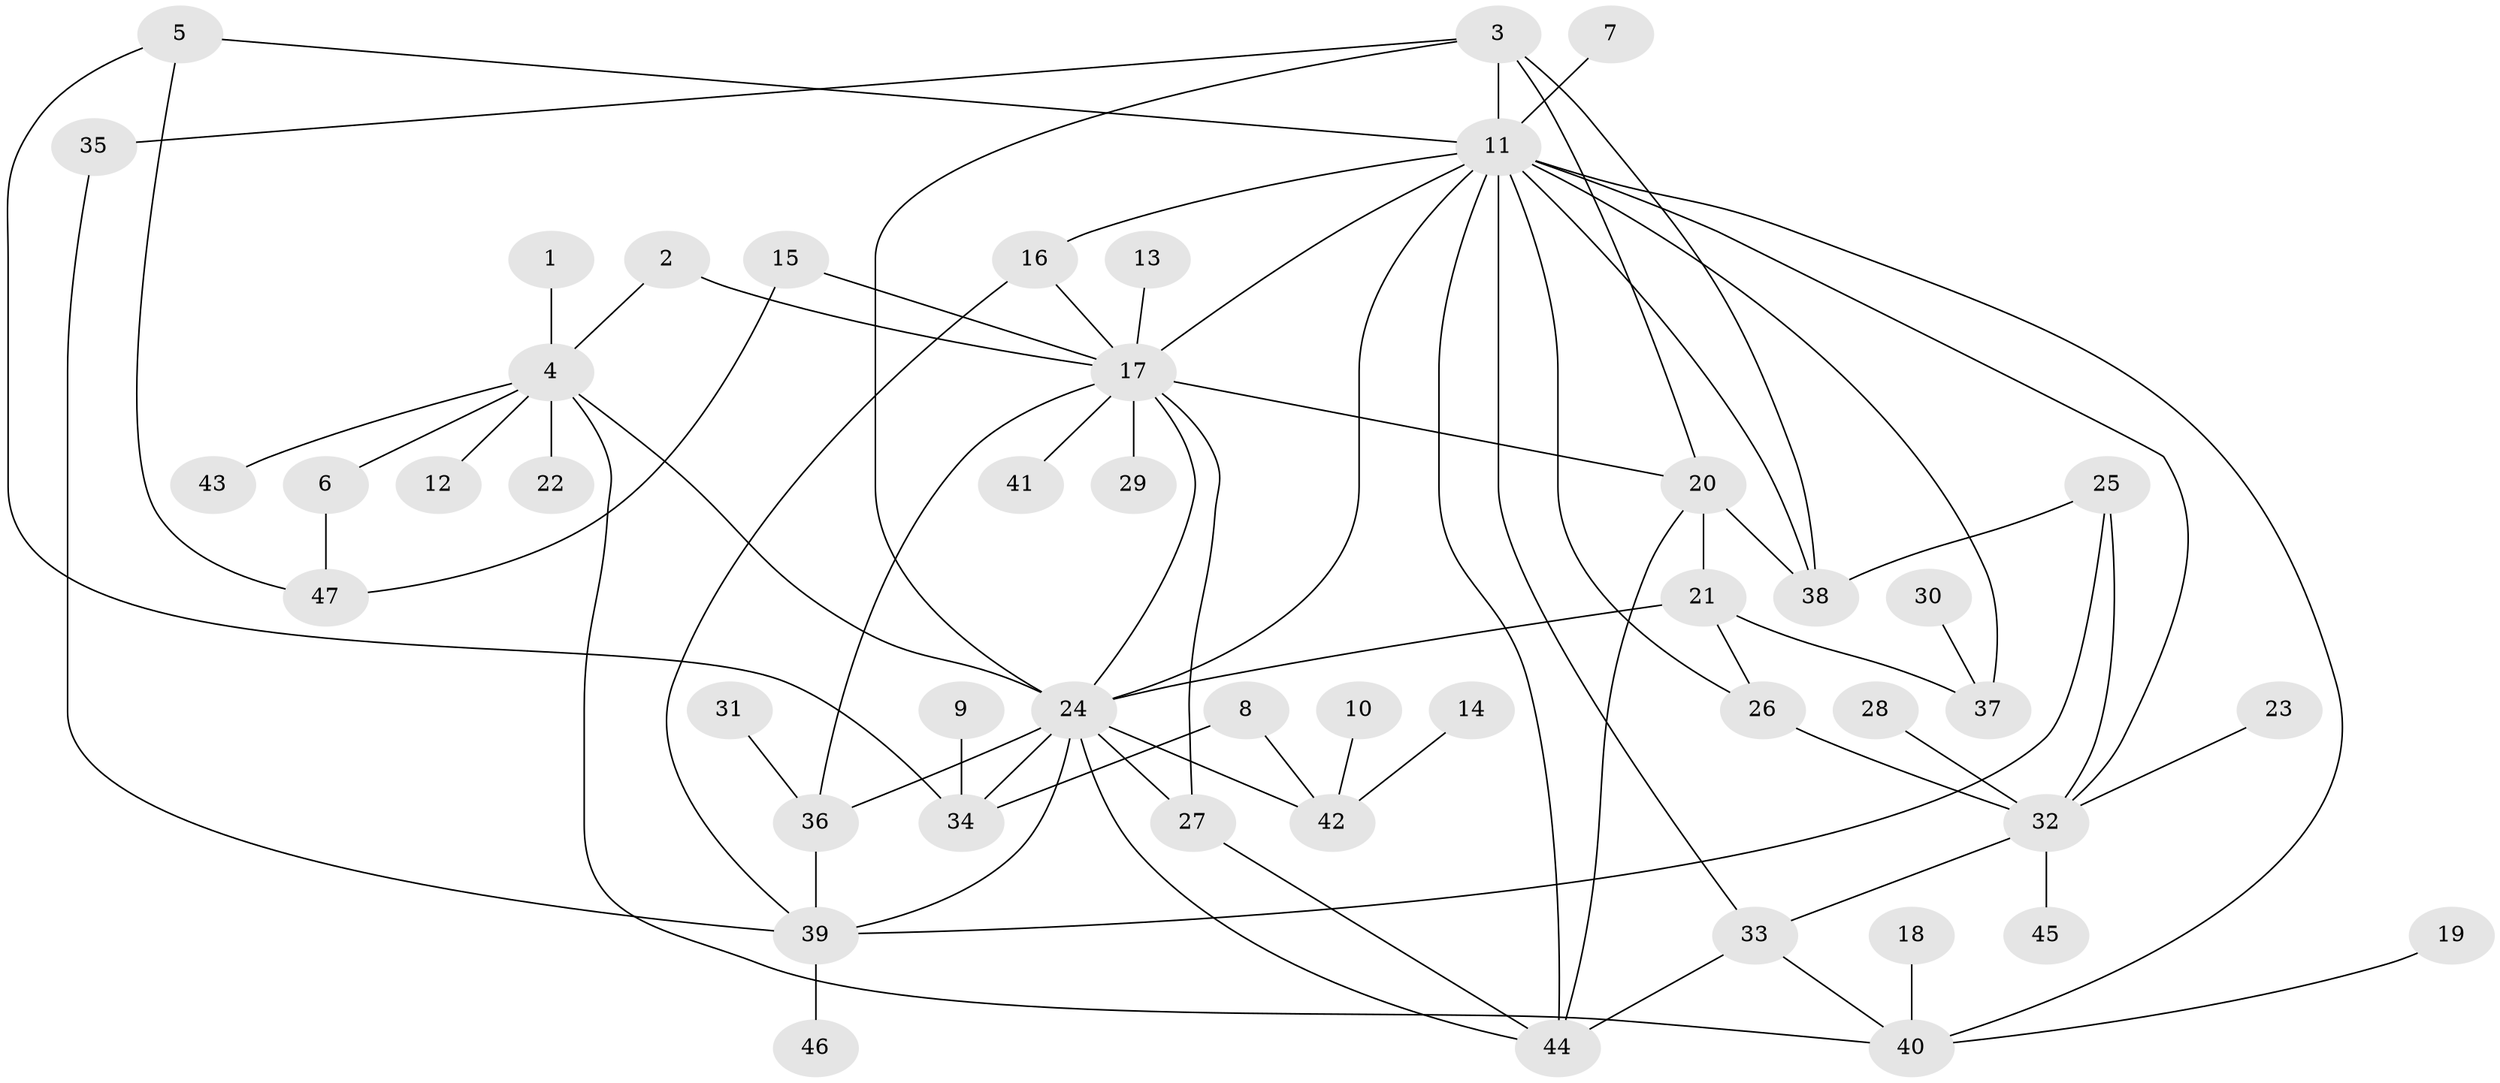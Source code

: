 // original degree distribution, {18: 0.012987012987012988, 7: 0.012987012987012988, 2: 0.24675324675324675, 14: 0.012987012987012988, 3: 0.09090909090909091, 9: 0.025974025974025976, 4: 0.07792207792207792, 1: 0.4155844155844156, 11: 0.012987012987012988, 5: 0.06493506493506493, 6: 0.012987012987012988, 8: 0.012987012987012988}
// Generated by graph-tools (version 1.1) at 2025/36/03/04/25 23:36:55]
// undirected, 47 vertices, 75 edges
graph export_dot {
  node [color=gray90,style=filled];
  1;
  2;
  3;
  4;
  5;
  6;
  7;
  8;
  9;
  10;
  11;
  12;
  13;
  14;
  15;
  16;
  17;
  18;
  19;
  20;
  21;
  22;
  23;
  24;
  25;
  26;
  27;
  28;
  29;
  30;
  31;
  32;
  33;
  34;
  35;
  36;
  37;
  38;
  39;
  40;
  41;
  42;
  43;
  44;
  45;
  46;
  47;
  1 -- 4 [weight=1.0];
  2 -- 4 [weight=1.0];
  2 -- 17 [weight=1.0];
  3 -- 11 [weight=2.0];
  3 -- 20 [weight=1.0];
  3 -- 24 [weight=1.0];
  3 -- 35 [weight=1.0];
  3 -- 38 [weight=1.0];
  4 -- 6 [weight=1.0];
  4 -- 12 [weight=1.0];
  4 -- 22 [weight=1.0];
  4 -- 24 [weight=1.0];
  4 -- 40 [weight=1.0];
  4 -- 43 [weight=1.0];
  5 -- 11 [weight=1.0];
  5 -- 34 [weight=1.0];
  5 -- 47 [weight=1.0];
  6 -- 47 [weight=1.0];
  7 -- 11 [weight=1.0];
  8 -- 34 [weight=1.0];
  8 -- 42 [weight=1.0];
  9 -- 34 [weight=1.0];
  10 -- 42 [weight=1.0];
  11 -- 16 [weight=1.0];
  11 -- 17 [weight=1.0];
  11 -- 24 [weight=1.0];
  11 -- 26 [weight=1.0];
  11 -- 32 [weight=1.0];
  11 -- 33 [weight=1.0];
  11 -- 37 [weight=1.0];
  11 -- 38 [weight=1.0];
  11 -- 40 [weight=1.0];
  11 -- 44 [weight=1.0];
  13 -- 17 [weight=1.0];
  14 -- 42 [weight=1.0];
  15 -- 17 [weight=1.0];
  15 -- 47 [weight=1.0];
  16 -- 17 [weight=1.0];
  16 -- 39 [weight=1.0];
  17 -- 20 [weight=1.0];
  17 -- 24 [weight=1.0];
  17 -- 27 [weight=1.0];
  17 -- 29 [weight=1.0];
  17 -- 36 [weight=1.0];
  17 -- 41 [weight=1.0];
  18 -- 40 [weight=1.0];
  19 -- 40 [weight=1.0];
  20 -- 21 [weight=1.0];
  20 -- 38 [weight=1.0];
  20 -- 44 [weight=1.0];
  21 -- 24 [weight=1.0];
  21 -- 26 [weight=1.0];
  21 -- 37 [weight=1.0];
  23 -- 32 [weight=1.0];
  24 -- 27 [weight=1.0];
  24 -- 34 [weight=1.0];
  24 -- 36 [weight=1.0];
  24 -- 39 [weight=1.0];
  24 -- 42 [weight=1.0];
  24 -- 44 [weight=1.0];
  25 -- 32 [weight=1.0];
  25 -- 38 [weight=1.0];
  25 -- 39 [weight=1.0];
  26 -- 32 [weight=1.0];
  27 -- 44 [weight=1.0];
  28 -- 32 [weight=1.0];
  30 -- 37 [weight=1.0];
  31 -- 36 [weight=1.0];
  32 -- 33 [weight=1.0];
  32 -- 45 [weight=1.0];
  33 -- 40 [weight=1.0];
  33 -- 44 [weight=1.0];
  35 -- 39 [weight=1.0];
  36 -- 39 [weight=1.0];
  39 -- 46 [weight=1.0];
}

